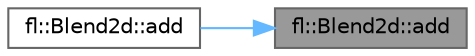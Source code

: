 digraph "fl::Blend2d::add"
{
 // INTERACTIVE_SVG=YES
 // LATEX_PDF_SIZE
  bgcolor="transparent";
  edge [fontname=Helvetica,fontsize=10,labelfontname=Helvetica,labelfontsize=10];
  node [fontname=Helvetica,fontsize=10,shape=box,height=0.2,width=0.4];
  rankdir="RL";
  Node1 [id="Node000001",label="fl::Blend2d::add",height=0.2,width=0.4,color="gray40", fillcolor="grey60", style="filled", fontcolor="black",tooltip=" "];
  Node1 -> Node2 [id="edge1_Node000001_Node000002",dir="back",color="steelblue1",style="solid",tooltip=" "];
  Node2 [id="Node000002",label="fl::Blend2d::add",height=0.2,width=0.4,color="grey40", fillcolor="white", style="filled",URL="$dc/d2b/classfl_1_1_blend2d_aa6b753d9f7a72e49bb11b0e25a6a2948.html#aa6b753d9f7a72e49bb11b0e25a6a2948",tooltip=" "];
}
